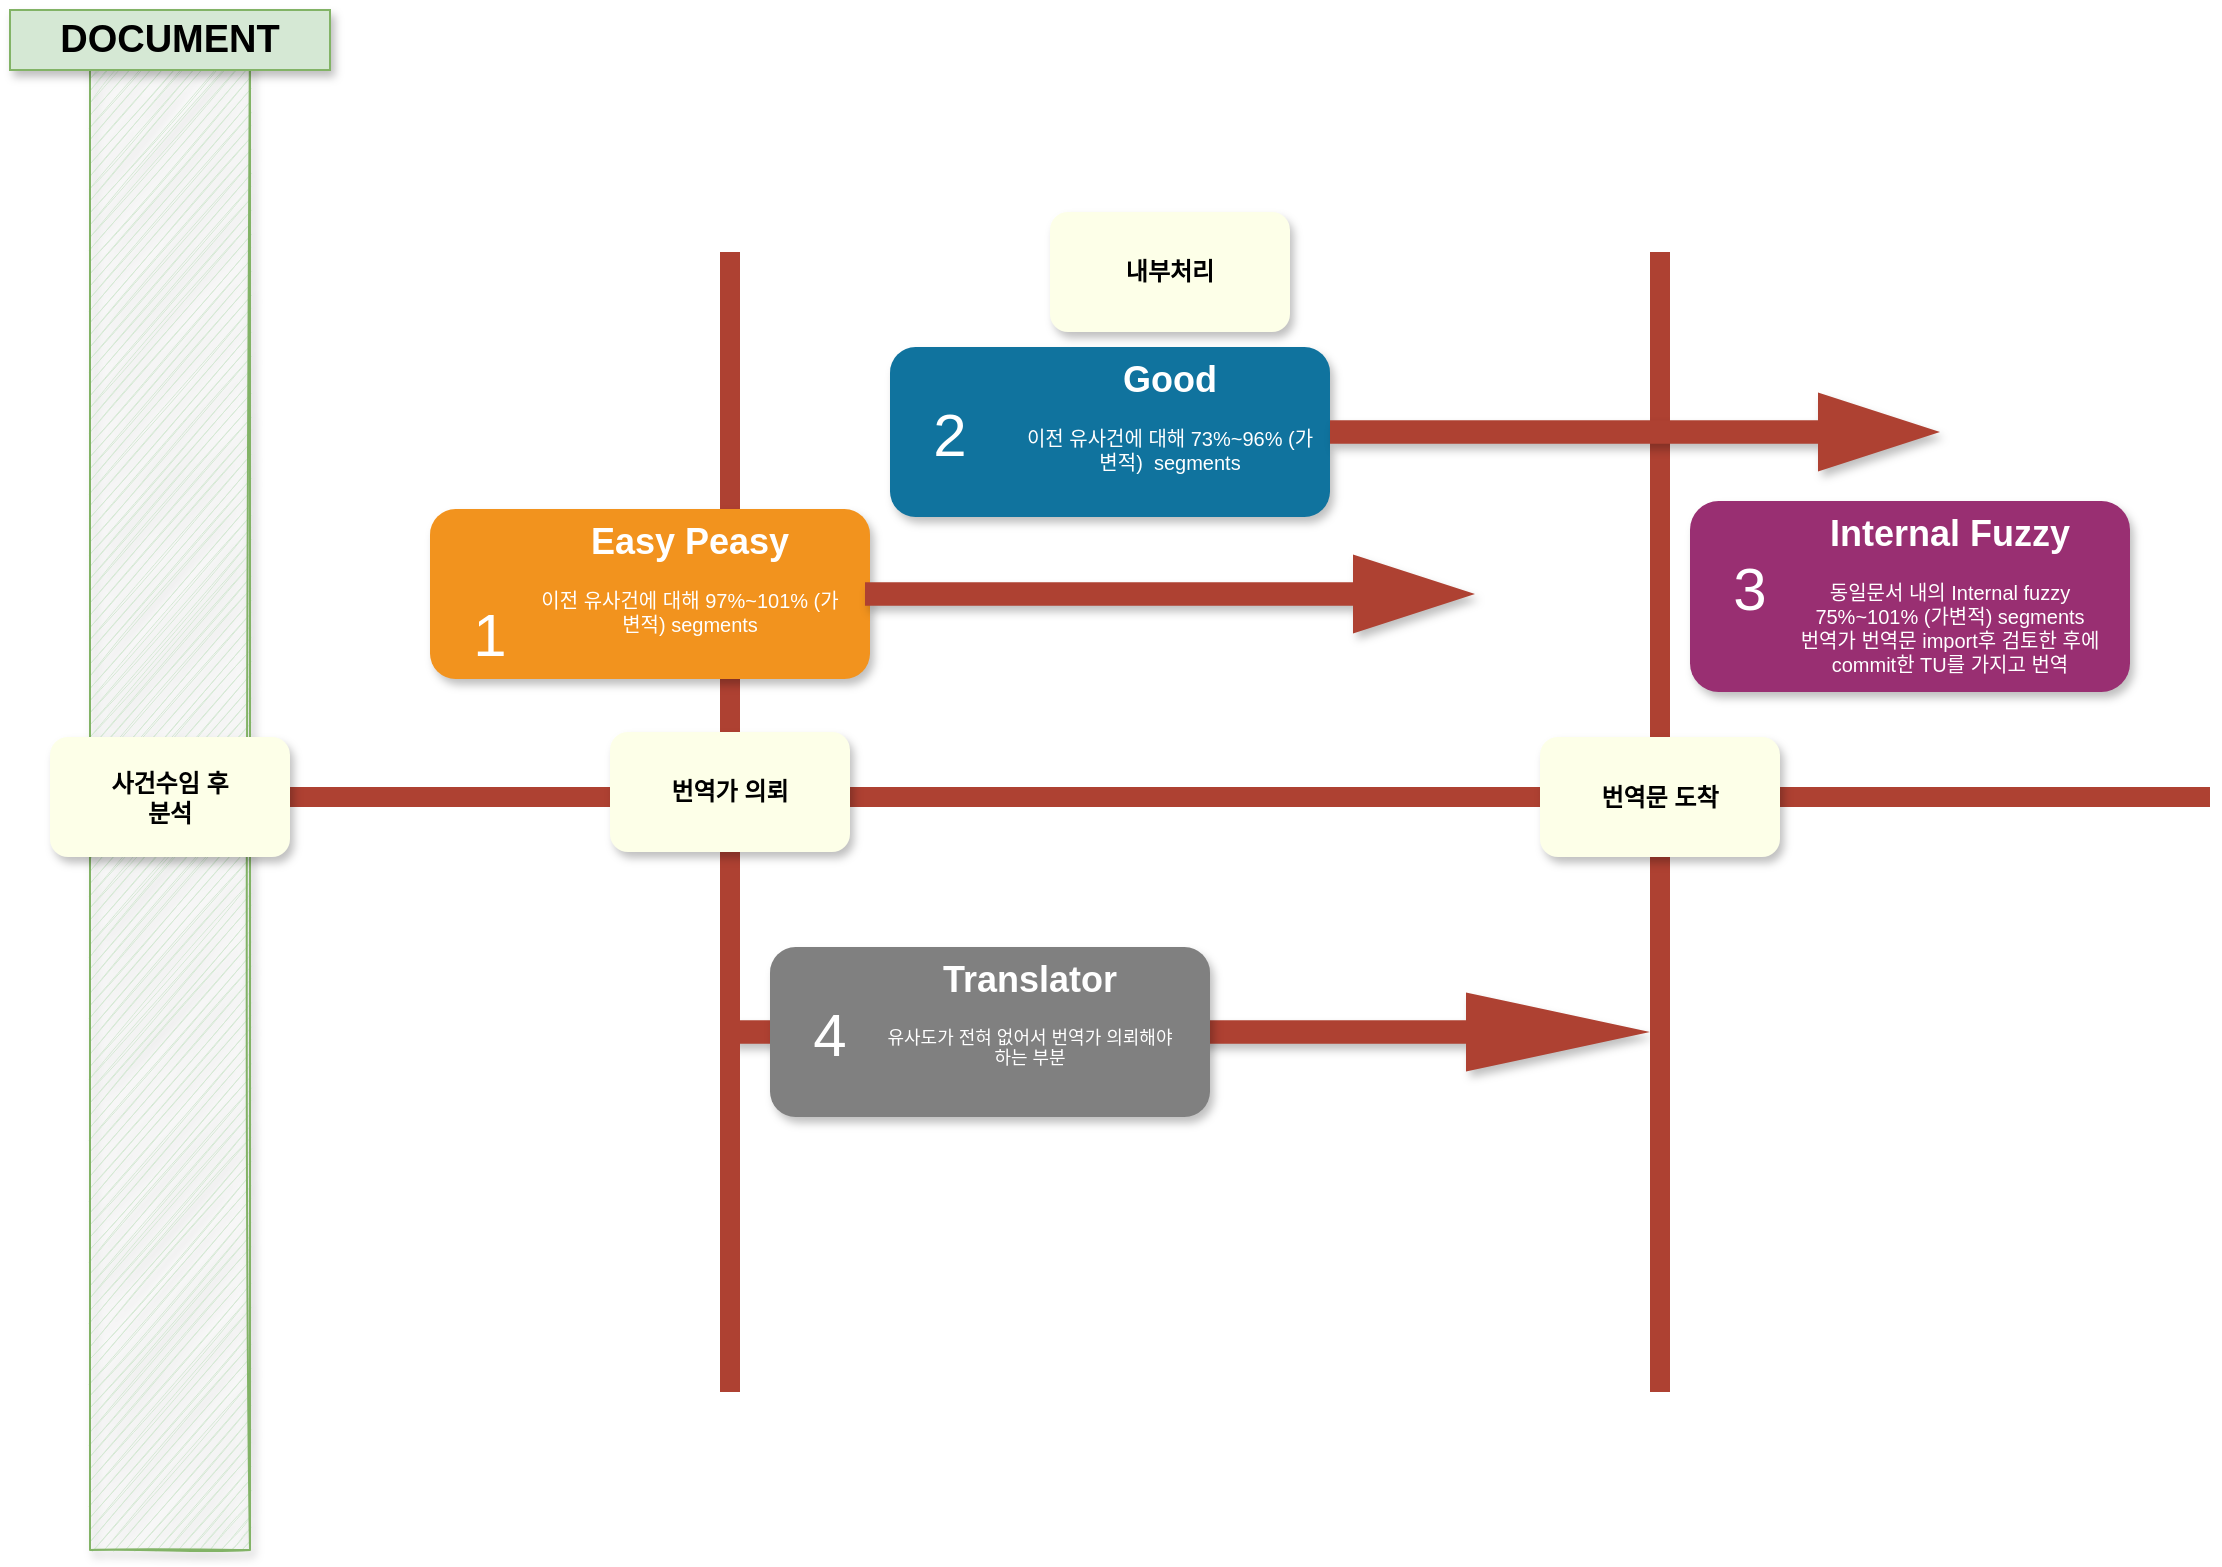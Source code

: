 <mxfile version="15.9.4" type="github">
  <diagram name="Page-1" id="fbcf5db9-b524-4cd4-e4f3-379dc89c3999">
    <mxGraphModel dx="3160" dy="1693" grid="1" gridSize="10" guides="1" tooltips="1" connect="1" arrows="1" fold="1" page="1" pageScale="1" pageWidth="1169" pageHeight="827" background="none" math="0" shadow="0">
      <root>
        <mxCell id="0" />
        <mxCell id="1" parent="0" />
        <mxCell id="pudd0YOGYRjVHMFhA41o-25" value="" style="shape=singleArrow;whiteSpace=wrap;html=1;shadow=1;glass=0;sketch=0;fontSize=19;fillColor=#AE4132;strokeColor=none;" vertex="1" parent="1">
          <mxGeometry x="390" y="520.25" width="460" height="39.5" as="geometry" />
        </mxCell>
        <mxCell id="pudd0YOGYRjVHMFhA41o-19" value="" style="line;strokeWidth=10;direction=south;html=1;fillColor=none;fontSize=13;fontColor=#000000;align=center;strokeColor=#AE4132;rotation=0;" vertex="1" parent="1">
          <mxGeometry x="850" y="150" width="10" height="570" as="geometry" />
        </mxCell>
        <mxCell id="pudd0YOGYRjVHMFhA41o-18" value="" style="line;strokeWidth=10;direction=south;html=1;fillColor=none;fontSize=13;fontColor=#000000;align=center;strokeColor=#AE4132;rotation=0;" vertex="1" parent="1">
          <mxGeometry x="385" y="150" width="10" height="570" as="geometry" />
        </mxCell>
        <mxCell id="pudd0YOGYRjVHMFhA41o-8" value="" style="rounded=0;whiteSpace=wrap;html=1;shadow=1;sketch=1;fillColor=#d5e8d4;strokeColor=#82b366;glass=0;" vertex="1" parent="1">
          <mxGeometry x="70" y="39" width="80" height="760" as="geometry" />
        </mxCell>
        <mxCell id="2a0f93b5c73ef8e7-1" value="" style="line;strokeWidth=10;direction=south;html=1;fillColor=none;fontSize=13;fontColor=#000000;align=center;strokeColor=#AE4132;rotation=-90;" parent="1" vertex="1">
          <mxGeometry x="612.5" y="-90" width="10" height="1025" as="geometry" />
        </mxCell>
        <mxCell id="2a0f93b5c73ef8e7-2" value="" style="rounded=1;whiteSpace=wrap;html=1;strokeColor=none;strokeWidth=1;fillColor=#F2931E;fontSize=13;fontColor=#FFFFFF;align=center;gradientColor=none;gradientDirection=east;verticalAlign=top;shadow=1;" parent="1" vertex="1">
          <mxGeometry x="240" y="278.5" width="220" height="85" as="geometry" />
        </mxCell>
        <mxCell id="2a0f93b5c73ef8e7-3" value="1" style="text;html=1;strokeColor=none;fillColor=none;align=center;verticalAlign=middle;whiteSpace=wrap;fontSize=30;fontColor=#FFFFFF;" parent="1" vertex="1">
          <mxGeometry x="250" y="330.5" width="40" height="20" as="geometry" />
        </mxCell>
        <mxCell id="2a0f93b5c73ef8e7-4" value="" style="rounded=1;whiteSpace=wrap;html=1;strokeColor=none;strokeWidth=1;fillColor=#10739E;fontSize=13;fontColor=#FFFFFF;align=center;gradientColor=none;gradientDirection=east;verticalAlign=top;shadow=1;" parent="1" vertex="1">
          <mxGeometry x="470" y="197.5" width="220" height="85" as="geometry" />
        </mxCell>
        <mxCell id="2a0f93b5c73ef8e7-5" value="2" style="text;html=1;strokeColor=none;fillColor=none;align=center;verticalAlign=middle;whiteSpace=wrap;fontSize=30;fontColor=#FFFFFF;" parent="1" vertex="1">
          <mxGeometry x="480" y="230.5" width="40" height="20" as="geometry" />
        </mxCell>
        <mxCell id="2a0f93b5c73ef8e7-6" value="" style="rounded=1;whiteSpace=wrap;html=1;strokeColor=none;strokeWidth=1;fillColor=#992F72;fontSize=13;fontColor=#FFFFFF;align=center;gradientColor=none;gradientDirection=east;verticalAlign=top;shadow=1;" parent="1" vertex="1">
          <mxGeometry x="870" y="274.5" width="220" height="95.5" as="geometry" />
        </mxCell>
        <mxCell id="2a0f93b5c73ef8e7-7" value="3" style="text;html=1;strokeColor=none;fillColor=none;align=center;verticalAlign=middle;whiteSpace=wrap;fontSize=30;fontColor=#FFFFFF;" parent="1" vertex="1">
          <mxGeometry x="880" y="307.5" width="40" height="20" as="geometry" />
        </mxCell>
        <mxCell id="2a0f93b5c73ef8e7-8" value="" style="rounded=1;whiteSpace=wrap;html=1;strokeColor=none;strokeWidth=1;fillColor=#808080;fontSize=13;fontColor=#FFFFFF;align=center;gradientColor=none;gradientDirection=east;verticalAlign=top;shadow=1;" parent="1" vertex="1">
          <mxGeometry x="410" y="497.5" width="220" height="85" as="geometry" />
        </mxCell>
        <mxCell id="2a0f93b5c73ef8e7-9" value="4" style="text;html=1;strokeColor=none;fillColor=none;align=center;verticalAlign=middle;whiteSpace=wrap;fontSize=30;fontColor=#FFFFFF;" parent="1" vertex="1">
          <mxGeometry x="420" y="530.5" width="40" height="20" as="geometry" />
        </mxCell>
        <mxCell id="2a0f93b5c73ef8e7-18" value="&lt;h1&gt;Easy Peasy&lt;/h1&gt;&lt;p&gt;&lt;font size=&quot;1&quot;&gt;이전 유사건에 대해 97%~101% (가변적) segments&lt;/font&gt;&lt;/p&gt;&lt;div&gt;&lt;br&gt;&lt;/div&gt;" style="text;html=1;spacing=5;spacingTop=-20;whiteSpace=wrap;overflow=hidden;strokeColor=none;strokeWidth=4;fillColor=none;gradientColor=#007FFF;fontSize=9;fontColor=#FFFFFF;align=center;" parent="1" vertex="1">
          <mxGeometry x="290" y="282.5" width="160" height="77" as="geometry" />
        </mxCell>
        <mxCell id="2a0f93b5c73ef8e7-19" value="&lt;h1&gt;Good&lt;/h1&gt;&lt;p&gt;&lt;font size=&quot;1&quot;&gt;이전 유사건에 대해 73%~96% (가변적)&amp;nbsp; segments&lt;/font&gt;&lt;/p&gt;&lt;div&gt;&lt;br&gt;&lt;/div&gt;" style="text;html=1;spacing=5;spacingTop=-20;whiteSpace=wrap;overflow=hidden;strokeColor=none;strokeWidth=4;fillColor=none;gradientColor=#007FFF;fontSize=9;fontColor=#FFFFFF;align=center;" parent="1" vertex="1">
          <mxGeometry x="530" y="201.5" width="160" height="77" as="geometry" />
        </mxCell>
        <mxCell id="2a0f93b5c73ef8e7-20" value="&lt;h1&gt;Internal Fuzzy&lt;/h1&gt;&lt;p&gt;&lt;font size=&quot;1&quot;&gt;동일문서 내의 Internal fuzzy 75%~101% (가변적) segments&lt;br&gt;번역가 번역문 import후 검토한 후에 commit한 TU를 가지고 번역&lt;/font&gt;&lt;/p&gt;&lt;div&gt;&lt;br&gt;&lt;/div&gt;" style="text;html=1;spacing=5;spacingTop=-20;whiteSpace=wrap;overflow=hidden;strokeColor=none;strokeWidth=4;fillColor=none;gradientColor=#007FFF;fontSize=9;fontColor=#FFFFFF;align=center;" parent="1" vertex="1">
          <mxGeometry x="920" y="278.5" width="160" height="91.5" as="geometry" />
        </mxCell>
        <mxCell id="2a0f93b5c73ef8e7-21" value="&lt;h1&gt;Translator&lt;/h1&gt;&lt;p&gt;유사도가 전혀 없어서 번역가 의뢰해야 하는 부분&lt;/p&gt;" style="text;html=1;spacing=5;spacingTop=-20;whiteSpace=wrap;overflow=hidden;strokeColor=none;strokeWidth=4;fillColor=none;gradientColor=#007FFF;fontSize=9;fontColor=#FFFFFF;align=center;" parent="1" vertex="1">
          <mxGeometry x="460" y="501.5" width="160" height="77" as="geometry" />
        </mxCell>
        <mxCell id="pudd0YOGYRjVHMFhA41o-2" value="&lt;b&gt;사건수임 후&lt;br&gt;분석&lt;/b&gt;" style="rounded=1;whiteSpace=wrap;html=1;fillColor=#FDFFE8;shadow=1;sketch=0;strokeColor=none;" vertex="1" parent="1">
          <mxGeometry x="50" y="392.5" width="120" height="60" as="geometry" />
        </mxCell>
        <mxCell id="pudd0YOGYRjVHMFhA41o-3" value="&lt;b&gt;내부처리&lt;/b&gt;" style="rounded=1;whiteSpace=wrap;html=1;fillColor=#FDFFE8;shadow=1;sketch=0;strokeColor=none;" vertex="1" parent="1">
          <mxGeometry x="550" y="130" width="120" height="60" as="geometry" />
        </mxCell>
        <mxCell id="pudd0YOGYRjVHMFhA41o-4" value="&lt;b&gt;번역가 의뢰&lt;/b&gt;" style="rounded=1;whiteSpace=wrap;html=1;fillColor=#FDFFE8;shadow=1;sketch=0;strokeColor=none;" vertex="1" parent="1">
          <mxGeometry x="330" y="390" width="120" height="60" as="geometry" />
        </mxCell>
        <mxCell id="pudd0YOGYRjVHMFhA41o-9" value="&lt;b&gt;&lt;font style=&quot;font-size: 19px&quot;&gt;DOCUMENT&lt;/font&gt;&lt;/b&gt;" style="rounded=0;whiteSpace=wrap;html=1;shadow=1;sketch=0;fillColor=#d5e8d4;strokeColor=#82b366;glass=0;" vertex="1" parent="1">
          <mxGeometry x="30" y="29" width="160" height="30" as="geometry" />
        </mxCell>
        <mxCell id="pudd0YOGYRjVHMFhA41o-24" value="&lt;b&gt;번역문 도착&lt;/b&gt;" style="rounded=1;whiteSpace=wrap;html=1;fillColor=#FDFFE8;shadow=1;sketch=0;strokeColor=none;" vertex="1" parent="1">
          <mxGeometry x="795" y="392.5" width="120" height="60" as="geometry" />
        </mxCell>
        <mxCell id="pudd0YOGYRjVHMFhA41o-27" value="" style="shape=singleArrow;whiteSpace=wrap;html=1;shadow=1;glass=0;sketch=0;fontSize=19;fillColor=#AE4132;strokeColor=none;" vertex="1" parent="1">
          <mxGeometry x="457.5" y="301.25" width="305" height="39.5" as="geometry" />
        </mxCell>
        <mxCell id="pudd0YOGYRjVHMFhA41o-28" value="" style="shape=singleArrow;whiteSpace=wrap;html=1;shadow=1;glass=0;sketch=0;fontSize=19;fillColor=#AE4132;strokeColor=none;" vertex="1" parent="1">
          <mxGeometry x="690" y="220.25" width="305" height="39.5" as="geometry" />
        </mxCell>
      </root>
    </mxGraphModel>
  </diagram>
</mxfile>
